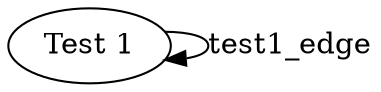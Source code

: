 digraph view1 {
	graph [compound=true]
	test1 [label="Test 1"]
	test1 -> test1 [label=test1_edge]
}
